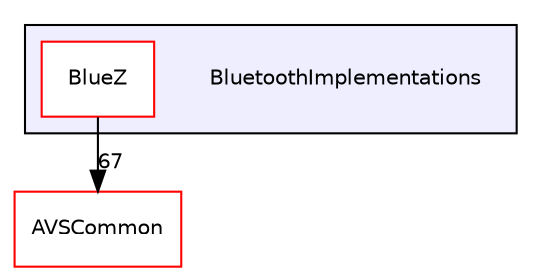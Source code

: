 digraph "/home/ANT.AMAZON.COM/womw/workplace/1.19_release/doxy/avs-device-sdk/BluetoothImplementations" {
  compound=true
  node [ fontsize="10", fontname="Helvetica"];
  edge [ labelfontsize="10", labelfontname="Helvetica"];
  subgraph clusterdir_27114e8c504df5f4609f20f7d28eb6fc {
    graph [ bgcolor="#eeeeff", pencolor="black", label="" URL="dir_27114e8c504df5f4609f20f7d28eb6fc.html"];
    dir_27114e8c504df5f4609f20f7d28eb6fc [shape=plaintext label="BluetoothImplementations"];
    dir_734f87f436384b5f4d3ce6cedeff05c0 [shape=box label="BlueZ" color="red" fillcolor="white" style="filled" URL="dir_734f87f436384b5f4d3ce6cedeff05c0.html"];
  }
  dir_13e65effb2bde530b17b3d5eefcd0266 [shape=box label="AVSCommon" fillcolor="white" style="filled" color="red" URL="dir_13e65effb2bde530b17b3d5eefcd0266.html"];
  dir_734f87f436384b5f4d3ce6cedeff05c0->dir_13e65effb2bde530b17b3d5eefcd0266 [headlabel="67", labeldistance=1.5 headhref="dir_000148_000017.html"];
}
